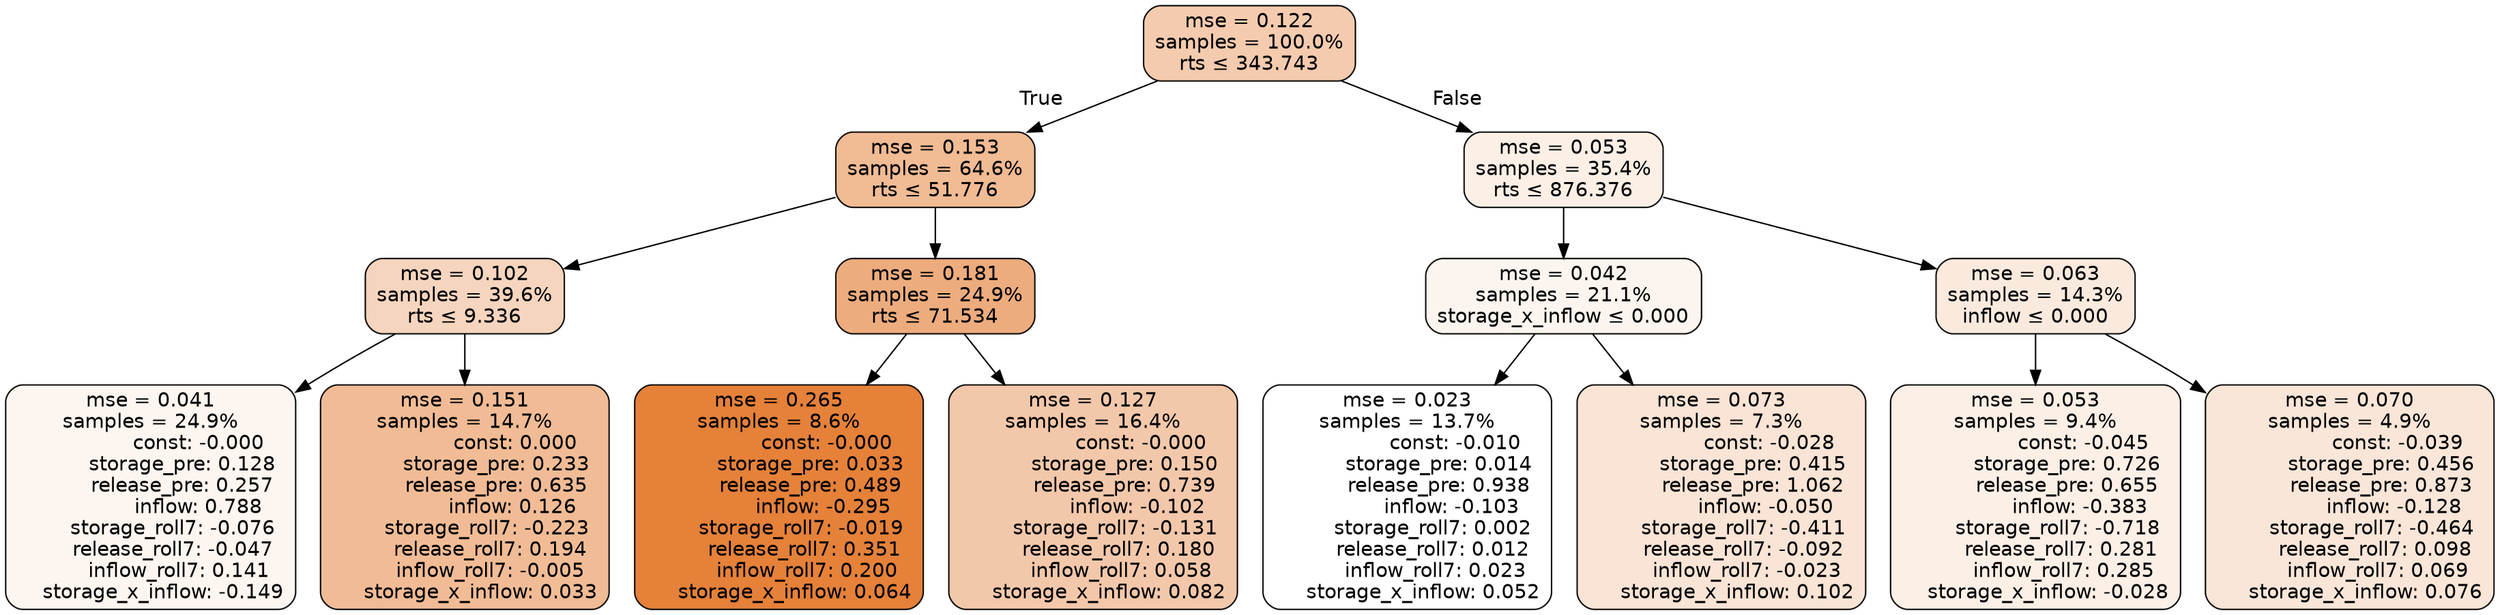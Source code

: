 digraph tree {
bgcolor="transparent"
node [shape=rectangle, style="filled, rounded", color="black", fontname=helvetica] ;
edge [fontname=helvetica] ;
	"0" [label="mse = 0.122
samples = 100.0%
rts &le; 343.743", fillcolor="#f4cbae"]
	"1" [label="mse = 0.153
samples = 64.6%
rts &le; 51.776", fillcolor="#f1bb94"]
	"2" [label="mse = 0.102
samples = 39.6%
rts &le; 9.336", fillcolor="#f6d5be"]
	"3" [label="mse = 0.041
samples = 24.9%
               const: -0.000
          storage_pre: 0.128
          release_pre: 0.257
               inflow: 0.788
       storage_roll7: -0.076
       release_roll7: -0.047
         inflow_roll7: 0.141
    storage_x_inflow: -0.149", fillcolor="#fdf5f0"]
	"4" [label="mse = 0.151
samples = 14.7%
                const: 0.000
          storage_pre: 0.233
          release_pre: 0.635
               inflow: 0.126
       storage_roll7: -0.223
        release_roll7: 0.194
        inflow_roll7: -0.005
     storage_x_inflow: 0.033", fillcolor="#f1bc95"]
	"5" [label="mse = 0.181
samples = 24.9%
rts &le; 71.534", fillcolor="#edac7d"]
	"6" [label="mse = 0.265
samples = 8.6%
               const: -0.000
          storage_pre: 0.033
          release_pre: 0.489
              inflow: -0.295
       storage_roll7: -0.019
        release_roll7: 0.351
         inflow_roll7: 0.200
     storage_x_inflow: 0.064", fillcolor="#e58139"]
	"7" [label="mse = 0.127
samples = 16.4%
               const: -0.000
          storage_pre: 0.150
          release_pre: 0.739
              inflow: -0.102
       storage_roll7: -0.131
        release_roll7: 0.180
         inflow_roll7: 0.058
     storage_x_inflow: 0.082", fillcolor="#f3c8aa"]
	"8" [label="mse = 0.053
samples = 35.4%
rts &le; 876.376", fillcolor="#fbefe6"]
	"9" [label="mse = 0.042
samples = 21.1%
storage_x_inflow &le; 0.000", fillcolor="#fcf5ef"]
	"10" [label="mse = 0.023
samples = 13.7%
               const: -0.010
          storage_pre: 0.014
          release_pre: 0.938
              inflow: -0.103
        storage_roll7: 0.002
        release_roll7: 0.012
         inflow_roll7: 0.023
     storage_x_inflow: 0.052", fillcolor="#ffffff"]
	"11" [label="mse = 0.073
samples = 7.3%
               const: -0.028
          storage_pre: 0.415
          release_pre: 1.062
              inflow: -0.050
       storage_roll7: -0.411
       release_roll7: -0.092
        inflow_roll7: -0.023
     storage_x_inflow: 0.102", fillcolor="#f9e4d5"]
	"12" [label="mse = 0.063
samples = 14.3%
inflow &le; 0.000", fillcolor="#faeade"]
	"13" [label="mse = 0.053
samples = 9.4%
               const: -0.045
          storage_pre: 0.726
          release_pre: 0.655
              inflow: -0.383
       storage_roll7: -0.718
        release_roll7: 0.281
         inflow_roll7: 0.285
    storage_x_inflow: -0.028", fillcolor="#fbefe6"]
	"14" [label="mse = 0.070
samples = 4.9%
               const: -0.039
          storage_pre: 0.456
          release_pre: 0.873
              inflow: -0.128
       storage_roll7: -0.464
        release_roll7: 0.098
         inflow_roll7: 0.069
     storage_x_inflow: 0.076", fillcolor="#f9e6d8"]

	"0" -> "1" [labeldistance=2.5, labelangle=45, headlabel="True"]
	"1" -> "2"
	"2" -> "3"
	"2" -> "4"
	"1" -> "5"
	"5" -> "6"
	"5" -> "7"
	"0" -> "8" [labeldistance=2.5, labelangle=-45, headlabel="False"]
	"8" -> "9"
	"9" -> "10"
	"9" -> "11"
	"8" -> "12"
	"12" -> "13"
	"12" -> "14"
}